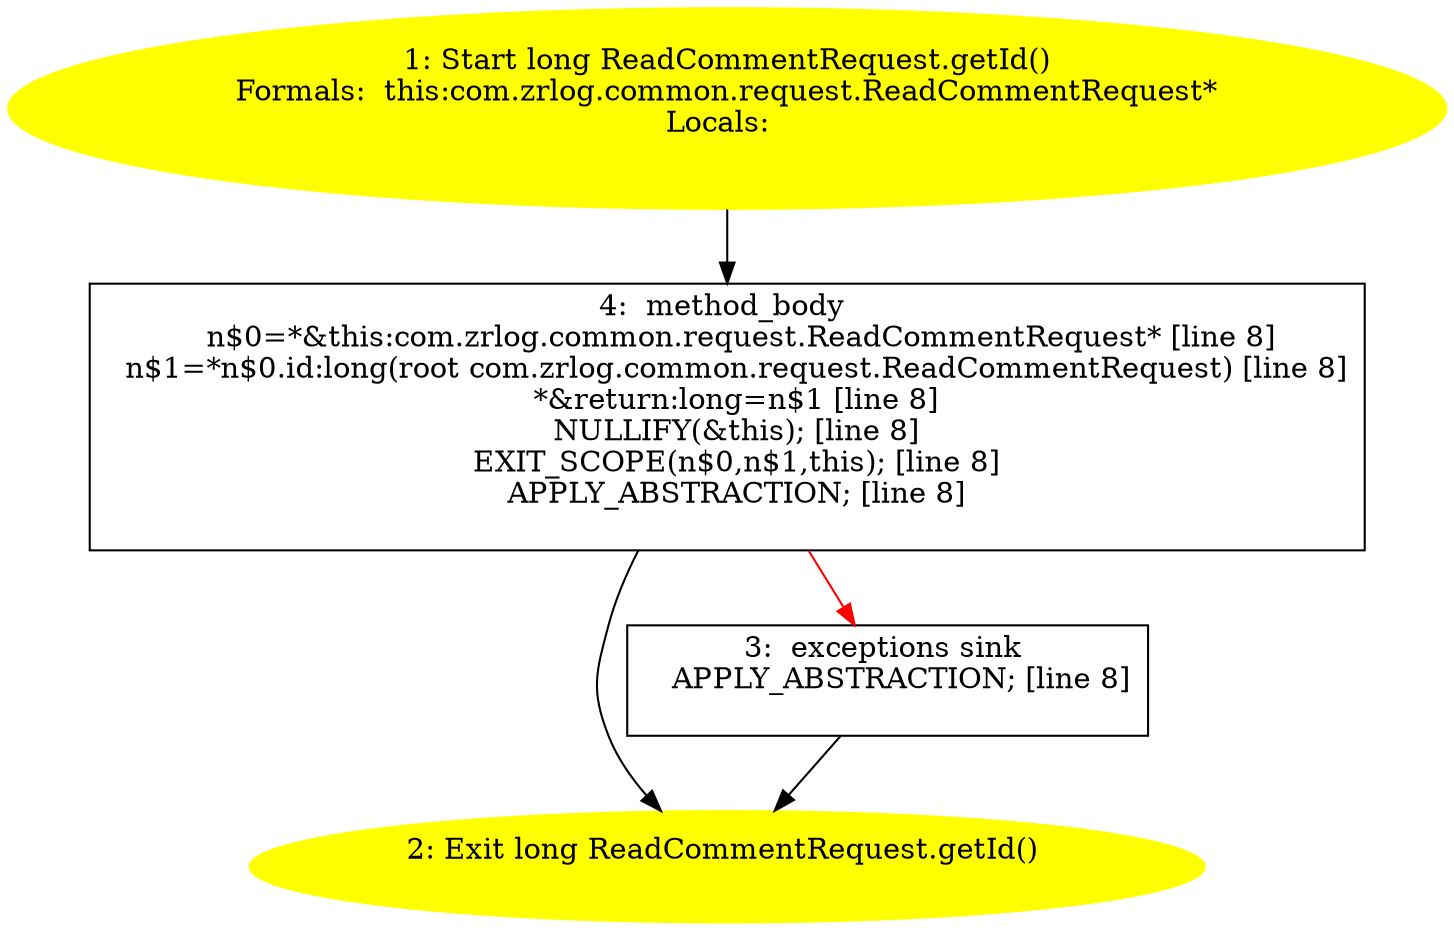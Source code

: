 /* @generated */
digraph cfg {
"com.zrlog.common.request.ReadCommentRequest.getId():long.e5d0f50a2518b40d73a4414b69b75521_1" [label="1: Start long ReadCommentRequest.getId()\nFormals:  this:com.zrlog.common.request.ReadCommentRequest*\nLocals:  \n  " color=yellow style=filled]
	

	 "com.zrlog.common.request.ReadCommentRequest.getId():long.e5d0f50a2518b40d73a4414b69b75521_1" -> "com.zrlog.common.request.ReadCommentRequest.getId():long.e5d0f50a2518b40d73a4414b69b75521_4" ;
"com.zrlog.common.request.ReadCommentRequest.getId():long.e5d0f50a2518b40d73a4414b69b75521_2" [label="2: Exit long ReadCommentRequest.getId() \n  " color=yellow style=filled]
	

"com.zrlog.common.request.ReadCommentRequest.getId():long.e5d0f50a2518b40d73a4414b69b75521_3" [label="3:  exceptions sink \n   APPLY_ABSTRACTION; [line 8]\n " shape="box"]
	

	 "com.zrlog.common.request.ReadCommentRequest.getId():long.e5d0f50a2518b40d73a4414b69b75521_3" -> "com.zrlog.common.request.ReadCommentRequest.getId():long.e5d0f50a2518b40d73a4414b69b75521_2" ;
"com.zrlog.common.request.ReadCommentRequest.getId():long.e5d0f50a2518b40d73a4414b69b75521_4" [label="4:  method_body \n   n$0=*&this:com.zrlog.common.request.ReadCommentRequest* [line 8]\n  n$1=*n$0.id:long(root com.zrlog.common.request.ReadCommentRequest) [line 8]\n  *&return:long=n$1 [line 8]\n  NULLIFY(&this); [line 8]\n  EXIT_SCOPE(n$0,n$1,this); [line 8]\n  APPLY_ABSTRACTION; [line 8]\n " shape="box"]
	

	 "com.zrlog.common.request.ReadCommentRequest.getId():long.e5d0f50a2518b40d73a4414b69b75521_4" -> "com.zrlog.common.request.ReadCommentRequest.getId():long.e5d0f50a2518b40d73a4414b69b75521_2" ;
	 "com.zrlog.common.request.ReadCommentRequest.getId():long.e5d0f50a2518b40d73a4414b69b75521_4" -> "com.zrlog.common.request.ReadCommentRequest.getId():long.e5d0f50a2518b40d73a4414b69b75521_3" [color="red" ];
}
